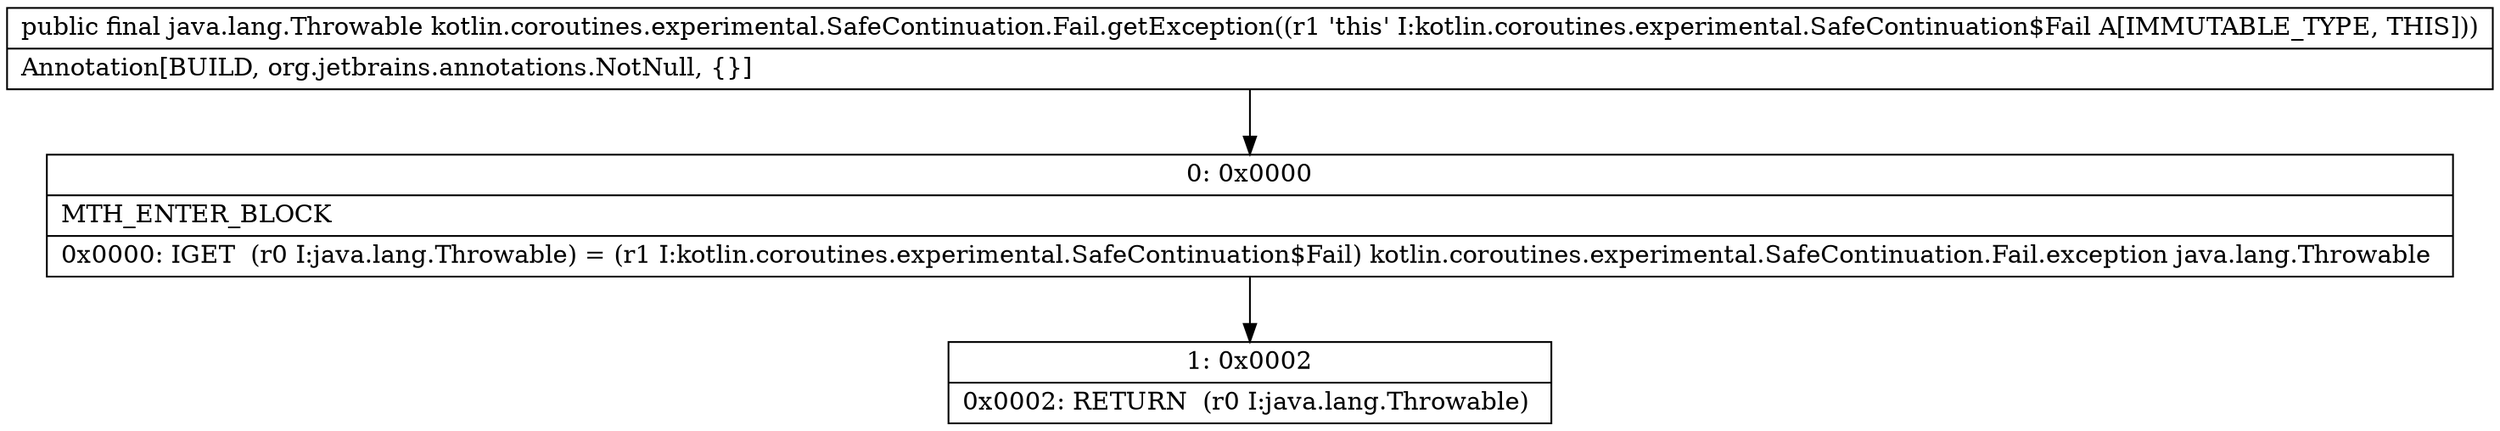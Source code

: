 digraph "CFG forkotlin.coroutines.experimental.SafeContinuation.Fail.getException()Ljava\/lang\/Throwable;" {
Node_0 [shape=record,label="{0\:\ 0x0000|MTH_ENTER_BLOCK\l|0x0000: IGET  (r0 I:java.lang.Throwable) = (r1 I:kotlin.coroutines.experimental.SafeContinuation$Fail) kotlin.coroutines.experimental.SafeContinuation.Fail.exception java.lang.Throwable \l}"];
Node_1 [shape=record,label="{1\:\ 0x0002|0x0002: RETURN  (r0 I:java.lang.Throwable) \l}"];
MethodNode[shape=record,label="{public final java.lang.Throwable kotlin.coroutines.experimental.SafeContinuation.Fail.getException((r1 'this' I:kotlin.coroutines.experimental.SafeContinuation$Fail A[IMMUTABLE_TYPE, THIS]))  | Annotation[BUILD, org.jetbrains.annotations.NotNull, \{\}]\l}"];
MethodNode -> Node_0;
Node_0 -> Node_1;
}

